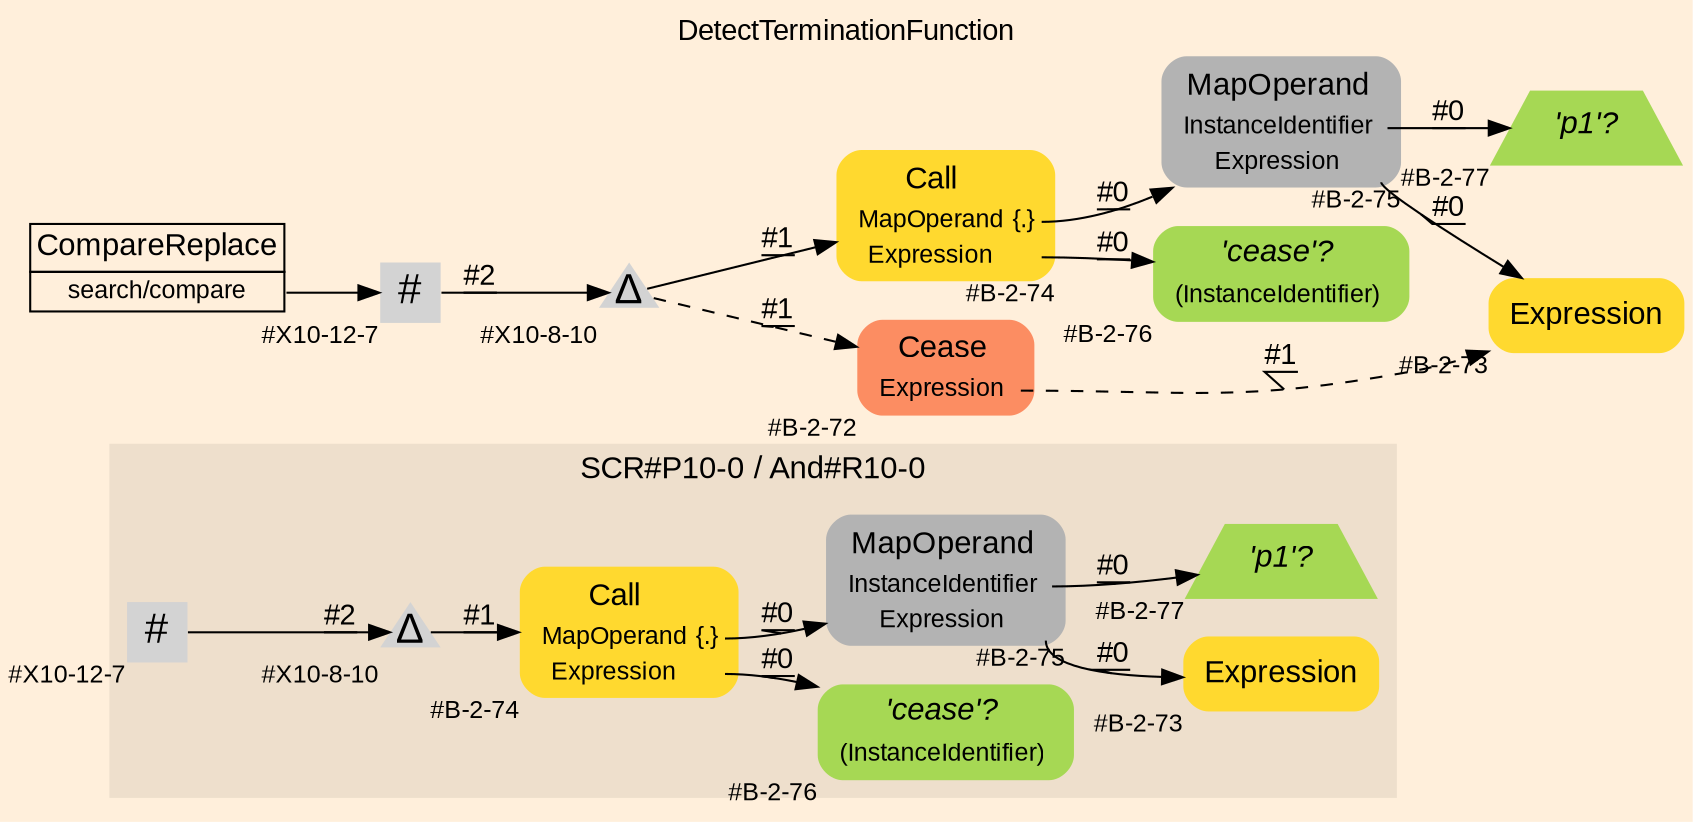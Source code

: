 digraph "DetectTerminationFunction" {
label = "DetectTerminationFunction"
labelloc = t
graph [
    rankdir = "LR"
    ranksep = 0.3
    bgcolor = antiquewhite1
    color = black
    fontcolor = black
    fontname = "Arial"
];
node [
    fontname = "Arial"
];
edge [
    fontname = "Arial"
];

// -------------------- figure And#R10-0 --------------------
// -------- region And#R10-0 ----------
subgraph "clusterAnd#R10-0" {
    label = "SCR#P10-0 / And#R10-0"
    style = "filled"
    color = antiquewhite2
    fontsize = "15"
    // -------- block And#R10-0/#B-2-74 ----------
    "And#R10-0/#B-2-74" [
        shape = "plaintext"
        fillcolor = "/set28/6"
        xlabel = "#B-2-74"
        fontsize = "12"
        fontcolor = black
        label = <<TABLE BORDER="0" CELLBORDER="0" CELLSPACING="0">
         <TR><TD><FONT POINT-SIZE="15" COLOR="black">Call</FONT></TD></TR>
         <TR><TD><FONT POINT-SIZE="12" COLOR="black">MapOperand</FONT></TD><TD PORT="port0"><FONT POINT-SIZE="12" COLOR="black">{.}</FONT></TD></TR>
         <TR><TD><FONT POINT-SIZE="12" COLOR="black">Expression</FONT></TD><TD PORT="port1"></TD></TR>
        </TABLE>>
        style = "rounded,filled"
    ];
    
    // -------- block And#R10-0/#X10-12-7 ----------
    "And#R10-0/#X10-12-7" [
        shape = "square"
        xlabel = "#X10-12-7"
        fontsize = "12"
        fontcolor = black
        label = <<FONT POINT-SIZE="20" COLOR="black">#</FONT>>
        style = "filled"
        penwidth = 0.0
        fixedsize = true
        width = 0.4
        height = 0.4
    ];
    
    // -------- block And#R10-0/#B-2-77 ----------
    "And#R10-0/#B-2-77" [
        shape = "trapezium"
        fillcolor = "/set28/5"
        xlabel = "#B-2-77"
        fontsize = "12"
        fontcolor = black
        label = <<FONT POINT-SIZE="15" COLOR="black"><I>'p1'?</I></FONT>>
        style = "filled"
        penwidth = 0.0
    ];
    
    // -------- block And#R10-0/#B-2-75 ----------
    "And#R10-0/#B-2-75" [
        shape = "plaintext"
        fillcolor = "/set28/8"
        xlabel = "#B-2-75"
        fontsize = "12"
        fontcolor = black
        label = <<TABLE BORDER="0" CELLBORDER="0" CELLSPACING="0">
         <TR><TD><FONT POINT-SIZE="15" COLOR="black">MapOperand</FONT></TD></TR>
         <TR><TD><FONT POINT-SIZE="12" COLOR="black">InstanceIdentifier</FONT></TD><TD PORT="port0"></TD></TR>
         <TR><TD><FONT POINT-SIZE="12" COLOR="black">Expression</FONT></TD><TD PORT="port1"></TD></TR>
        </TABLE>>
        style = "rounded,filled"
    ];
    
    // -------- block And#R10-0/#B-2-76 ----------
    "And#R10-0/#B-2-76" [
        shape = "plaintext"
        fillcolor = "/set28/5"
        xlabel = "#B-2-76"
        fontsize = "12"
        fontcolor = black
        label = <<TABLE BORDER="0" CELLBORDER="0" CELLSPACING="0">
         <TR><TD><FONT POINT-SIZE="15" COLOR="black"><I>'cease'?</I></FONT></TD></TR>
         <TR><TD><FONT POINT-SIZE="12" COLOR="black">(InstanceIdentifier)</FONT></TD><TD PORT="port0"></TD></TR>
        </TABLE>>
        style = "rounded,filled"
    ];
    
    // -------- block And#R10-0/#B-2-73 ----------
    "And#R10-0/#B-2-73" [
        shape = "plaintext"
        fillcolor = "/set28/6"
        xlabel = "#B-2-73"
        fontsize = "12"
        fontcolor = black
        label = <<TABLE BORDER="0" CELLBORDER="0" CELLSPACING="0">
         <TR><TD><FONT POINT-SIZE="15" COLOR="black">Expression</FONT></TD></TR>
        </TABLE>>
        style = "rounded,filled"
    ];
    
    // -------- block And#R10-0/#X10-8-10 ----------
    "And#R10-0/#X10-8-10" [
        shape = "triangle"
        xlabel = "#X10-8-10"
        fontsize = "12"
        fontcolor = black
        label = <<FONT POINT-SIZE="20" COLOR="black">Δ</FONT>>
        style = "filled"
        penwidth = 0.0
        fixedsize = true
        width = 0.4
        height = 0.4
    ];
    
}

"And#R10-0/#B-2-74":port0 -> "And#R10-0/#B-2-75" [
    label = "#0"
    decorate = true
    color = black
    fontcolor = black
];

"And#R10-0/#B-2-74":port1 -> "And#R10-0/#B-2-76" [
    label = "#0"
    decorate = true
    color = black
    fontcolor = black
];

"And#R10-0/#X10-12-7" -> "And#R10-0/#X10-8-10" [
    label = "#2"
    decorate = true
    color = black
    fontcolor = black
];

"And#R10-0/#B-2-75":port0 -> "And#R10-0/#B-2-77" [
    label = "#0"
    decorate = true
    color = black
    fontcolor = black
];

"And#R10-0/#B-2-75":port1 -> "And#R10-0/#B-2-73" [
    label = "#0"
    decorate = true
    color = black
    fontcolor = black
];

"And#R10-0/#X10-8-10" -> "And#R10-0/#B-2-74" [
    label = "#1"
    decorate = true
    color = black
    fontcolor = black
];


// -------------------- transformation figure --------------------
// -------- block CR#X10-10-10 ----------
"CR#X10-10-10" [
    shape = "plaintext"
    fillcolor = antiquewhite1
    fontsize = "12"
    fontcolor = black
    label = <<TABLE BORDER="0" CELLBORDER="1" CELLSPACING="0">
     <TR><TD><FONT POINT-SIZE="15" COLOR="black">CompareReplace</FONT></TD></TR>
     <TR><TD PORT="port0"><FONT POINT-SIZE="12" COLOR="black">search/compare</FONT></TD></TR>
    </TABLE>>
    style = "filled"
    color = black
];

// -------- block #X10-12-7 ----------
"#X10-12-7" [
    shape = "square"
    xlabel = "#X10-12-7"
    fontsize = "12"
    fontcolor = black
    label = <<FONT POINT-SIZE="20" COLOR="black">#</FONT>>
    style = "filled"
    penwidth = 0.0
    fixedsize = true
    width = 0.4
    height = 0.4
];

// -------- block #X10-8-10 ----------
"#X10-8-10" [
    shape = "triangle"
    xlabel = "#X10-8-10"
    fontsize = "12"
    fontcolor = black
    label = <<FONT POINT-SIZE="20" COLOR="black">Δ</FONT>>
    style = "filled"
    penwidth = 0.0
    fixedsize = true
    width = 0.4
    height = 0.4
];

// -------- block #B-2-74 ----------
"#B-2-74" [
    shape = "plaintext"
    fillcolor = "/set28/6"
    xlabel = "#B-2-74"
    fontsize = "12"
    fontcolor = black
    label = <<TABLE BORDER="0" CELLBORDER="0" CELLSPACING="0">
     <TR><TD><FONT POINT-SIZE="15" COLOR="black">Call</FONT></TD></TR>
     <TR><TD><FONT POINT-SIZE="12" COLOR="black">MapOperand</FONT></TD><TD PORT="port0"><FONT POINT-SIZE="12" COLOR="black">{.}</FONT></TD></TR>
     <TR><TD><FONT POINT-SIZE="12" COLOR="black">Expression</FONT></TD><TD PORT="port1"></TD></TR>
    </TABLE>>
    style = "rounded,filled"
];

// -------- block #B-2-75 ----------
"#B-2-75" [
    shape = "plaintext"
    fillcolor = "/set28/8"
    xlabel = "#B-2-75"
    fontsize = "12"
    fontcolor = black
    label = <<TABLE BORDER="0" CELLBORDER="0" CELLSPACING="0">
     <TR><TD><FONT POINT-SIZE="15" COLOR="black">MapOperand</FONT></TD></TR>
     <TR><TD><FONT POINT-SIZE="12" COLOR="black">InstanceIdentifier</FONT></TD><TD PORT="port0"></TD></TR>
     <TR><TD><FONT POINT-SIZE="12" COLOR="black">Expression</FONT></TD><TD PORT="port1"></TD></TR>
    </TABLE>>
    style = "rounded,filled"
];

// -------- block #B-2-77 ----------
"#B-2-77" [
    shape = "trapezium"
    fillcolor = "/set28/5"
    xlabel = "#B-2-77"
    fontsize = "12"
    fontcolor = black
    label = <<FONT POINT-SIZE="15" COLOR="black"><I>'p1'?</I></FONT>>
    style = "filled"
    penwidth = 0.0
];

// -------- block #B-2-73 ----------
"#B-2-73" [
    shape = "plaintext"
    fillcolor = "/set28/6"
    xlabel = "#B-2-73"
    fontsize = "12"
    fontcolor = black
    label = <<TABLE BORDER="0" CELLBORDER="0" CELLSPACING="0">
     <TR><TD><FONT POINT-SIZE="15" COLOR="black">Expression</FONT></TD></TR>
    </TABLE>>
    style = "rounded,filled"
];

// -------- block #B-2-76 ----------
"#B-2-76" [
    shape = "plaintext"
    fillcolor = "/set28/5"
    xlabel = "#B-2-76"
    fontsize = "12"
    fontcolor = black
    label = <<TABLE BORDER="0" CELLBORDER="0" CELLSPACING="0">
     <TR><TD><FONT POINT-SIZE="15" COLOR="black"><I>'cease'?</I></FONT></TD></TR>
     <TR><TD><FONT POINT-SIZE="12" COLOR="black">(InstanceIdentifier)</FONT></TD><TD PORT="port0"></TD></TR>
    </TABLE>>
    style = "rounded,filled"
];

// -------- block #B-2-72 ----------
"#B-2-72" [
    shape = "plaintext"
    fillcolor = "/set28/2"
    xlabel = "#B-2-72"
    fontsize = "12"
    fontcolor = black
    label = <<TABLE BORDER="0" CELLBORDER="0" CELLSPACING="0">
     <TR><TD><FONT POINT-SIZE="15" COLOR="black">Cease</FONT></TD></TR>
     <TR><TD><FONT POINT-SIZE="12" COLOR="black">Expression</FONT></TD><TD PORT="port0"></TD></TR>
    </TABLE>>
    style = "rounded,filled"
];

"CR#X10-10-10":port0 -> "#X10-12-7" [
    label = ""
    decorate = true
    color = black
    fontcolor = black
];

"#X10-12-7" -> "#X10-8-10" [
    label = "#2"
    decorate = true
    color = black
    fontcolor = black
];

"#X10-8-10" -> "#B-2-74" [
    label = "#1"
    decorate = true
    color = black
    fontcolor = black
];

"#X10-8-10" -> "#B-2-72" [
    style="dashed"
    label = "#1"
    decorate = true
    color = black
    fontcolor = black
];

"#B-2-74":port0 -> "#B-2-75" [
    label = "#0"
    decorate = true
    color = black
    fontcolor = black
];

"#B-2-74":port1 -> "#B-2-76" [
    label = "#0"
    decorate = true
    color = black
    fontcolor = black
];

"#B-2-75":port0 -> "#B-2-77" [
    label = "#0"
    decorate = true
    color = black
    fontcolor = black
];

"#B-2-75":port1 -> "#B-2-73" [
    label = "#0"
    decorate = true
    color = black
    fontcolor = black
];

"#B-2-72":port0 -> "#B-2-73" [
    style="dashed"
    label = "#1"
    decorate = true
    color = black
    fontcolor = black
];


}
